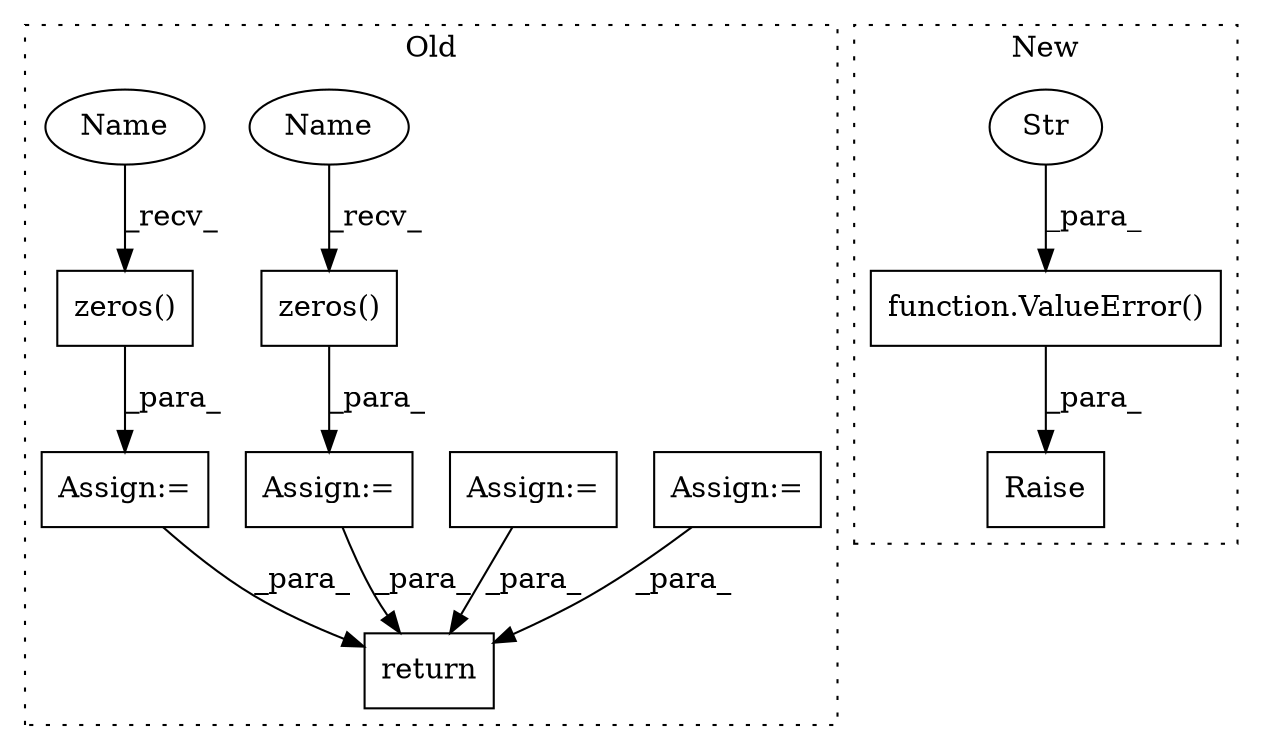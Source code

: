 digraph G {
subgraph cluster0 {
1 [label="zeros()" a="75" s="5090,5126" l="12,21" shape="box"];
3 [label="Assign:=" a="68" s="5087" l="3" shape="box"];
5 [label="return" a="93" s="5369" l="7" shape="box"];
6 [label="zeros()" a="75" s="5168,5214" l="12,18" shape="box"];
8 [label="Assign:=" a="68" s="5270" l="3" shape="box"];
9 [label="Assign:=" a="68" s="5165" l="3" shape="box"];
10 [label="Assign:=" a="68" s="5049" l="3" shape="box"];
11 [label="Name" a="87" s="5168" l="5" shape="ellipse"];
12 [label="Name" a="87" s="5090" l="5" shape="ellipse"];
label = "Old";
style="dotted";
}
subgraph cluster1 {
2 [label="Raise" a="91" s="5084" l="6" shape="box"];
4 [label="function.ValueError()" a="75" s="5090,5119" l="11,1" shape="box"];
7 [label="Str" a="66" s="5101" l="18" shape="ellipse"];
label = "New";
style="dotted";
}
1 -> 3 [label="_para_"];
3 -> 5 [label="_para_"];
4 -> 2 [label="_para_"];
6 -> 9 [label="_para_"];
7 -> 4 [label="_para_"];
8 -> 5 [label="_para_"];
9 -> 5 [label="_para_"];
10 -> 5 [label="_para_"];
11 -> 6 [label="_recv_"];
12 -> 1 [label="_recv_"];
}